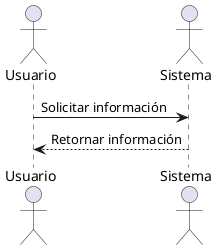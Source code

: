 @startuml
actor Usuario
actor Sistema

Usuario -> Sistema: Solicitar información
Sistema --> Usuario: Retornar información
@enduml
